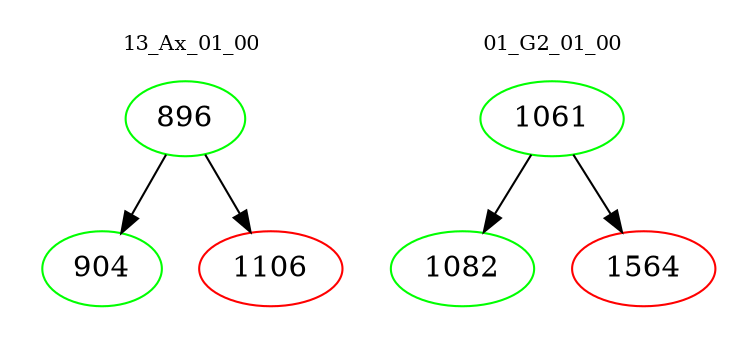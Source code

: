 digraph{
subgraph cluster_0 {
color = white
label = "13_Ax_01_00";
fontsize=10;
T0_896 [label="896", color="green"]
T0_896 -> T0_904 [color="black"]
T0_904 [label="904", color="green"]
T0_896 -> T0_1106 [color="black"]
T0_1106 [label="1106", color="red"]
}
subgraph cluster_1 {
color = white
label = "01_G2_01_00";
fontsize=10;
T1_1061 [label="1061", color="green"]
T1_1061 -> T1_1082 [color="black"]
T1_1082 [label="1082", color="green"]
T1_1061 -> T1_1564 [color="black"]
T1_1564 [label="1564", color="red"]
}
}
